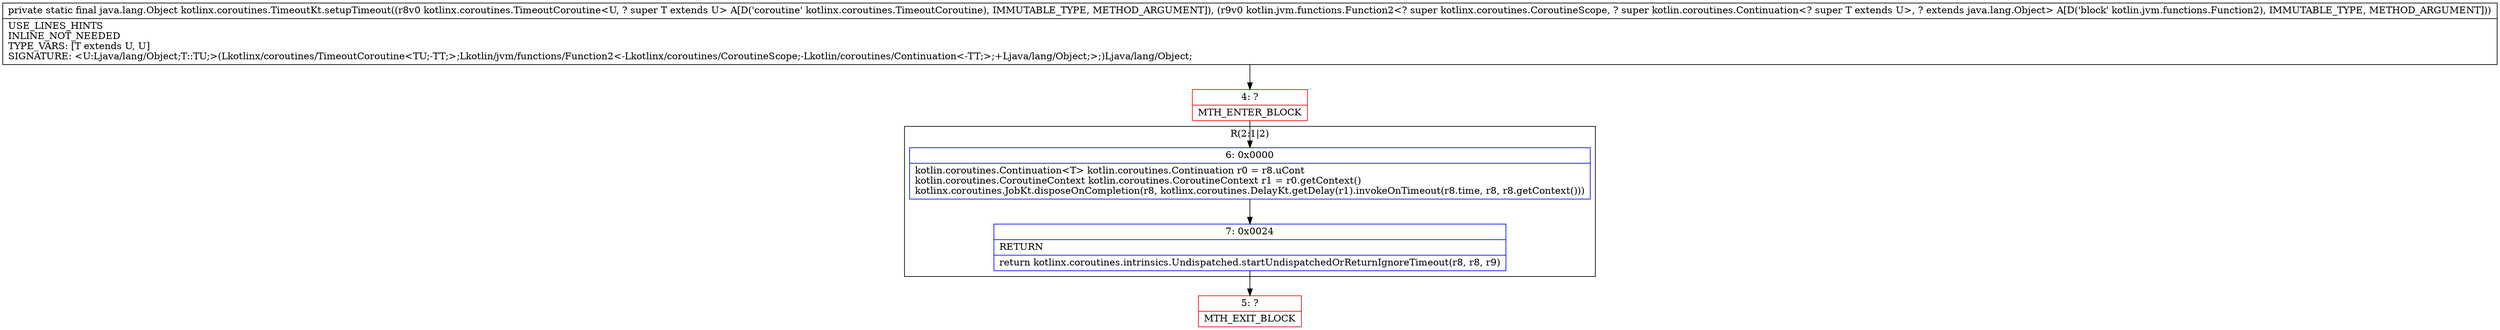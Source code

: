 digraph "CFG forkotlinx.coroutines.TimeoutKt.setupTimeout(Lkotlinx\/coroutines\/TimeoutCoroutine;Lkotlin\/jvm\/functions\/Function2;)Ljava\/lang\/Object;" {
subgraph cluster_Region_227202016 {
label = "R(2:1|2)";
node [shape=record,color=blue];
Node_6 [shape=record,label="{6\:\ 0x0000|kotlin.coroutines.Continuation\<T\> kotlin.coroutines.Continuation r0 = r8.uCont\lkotlin.coroutines.CoroutineContext kotlin.coroutines.CoroutineContext r1 = r0.getContext()\lkotlinx.coroutines.JobKt.disposeOnCompletion(r8, kotlinx.coroutines.DelayKt.getDelay(r1).invokeOnTimeout(r8.time, r8, r8.getContext()))\l}"];
Node_7 [shape=record,label="{7\:\ 0x0024|RETURN\l|return kotlinx.coroutines.intrinsics.Undispatched.startUndispatchedOrReturnIgnoreTimeout(r8, r8, r9)\l}"];
}
Node_4 [shape=record,color=red,label="{4\:\ ?|MTH_ENTER_BLOCK\l}"];
Node_5 [shape=record,color=red,label="{5\:\ ?|MTH_EXIT_BLOCK\l}"];
MethodNode[shape=record,label="{private static final java.lang.Object kotlinx.coroutines.TimeoutKt.setupTimeout((r8v0 kotlinx.coroutines.TimeoutCoroutine\<U, ? super T extends U\> A[D('coroutine' kotlinx.coroutines.TimeoutCoroutine), IMMUTABLE_TYPE, METHOD_ARGUMENT]), (r9v0 kotlin.jvm.functions.Function2\<? super kotlinx.coroutines.CoroutineScope, ? super kotlin.coroutines.Continuation\<? super T extends U\>, ? extends java.lang.Object\> A[D('block' kotlin.jvm.functions.Function2), IMMUTABLE_TYPE, METHOD_ARGUMENT]))  | USE_LINES_HINTS\lINLINE_NOT_NEEDED\lTYPE_VARS: [T extends U, U]\lSIGNATURE: \<U:Ljava\/lang\/Object;T::TU;\>(Lkotlinx\/coroutines\/TimeoutCoroutine\<TU;\-TT;\>;Lkotlin\/jvm\/functions\/Function2\<\-Lkotlinx\/coroutines\/CoroutineScope;\-Lkotlin\/coroutines\/Continuation\<\-TT;\>;+Ljava\/lang\/Object;\>;)Ljava\/lang\/Object;\l}"];
MethodNode -> Node_4;Node_6 -> Node_7;
Node_7 -> Node_5;
Node_4 -> Node_6;
}

